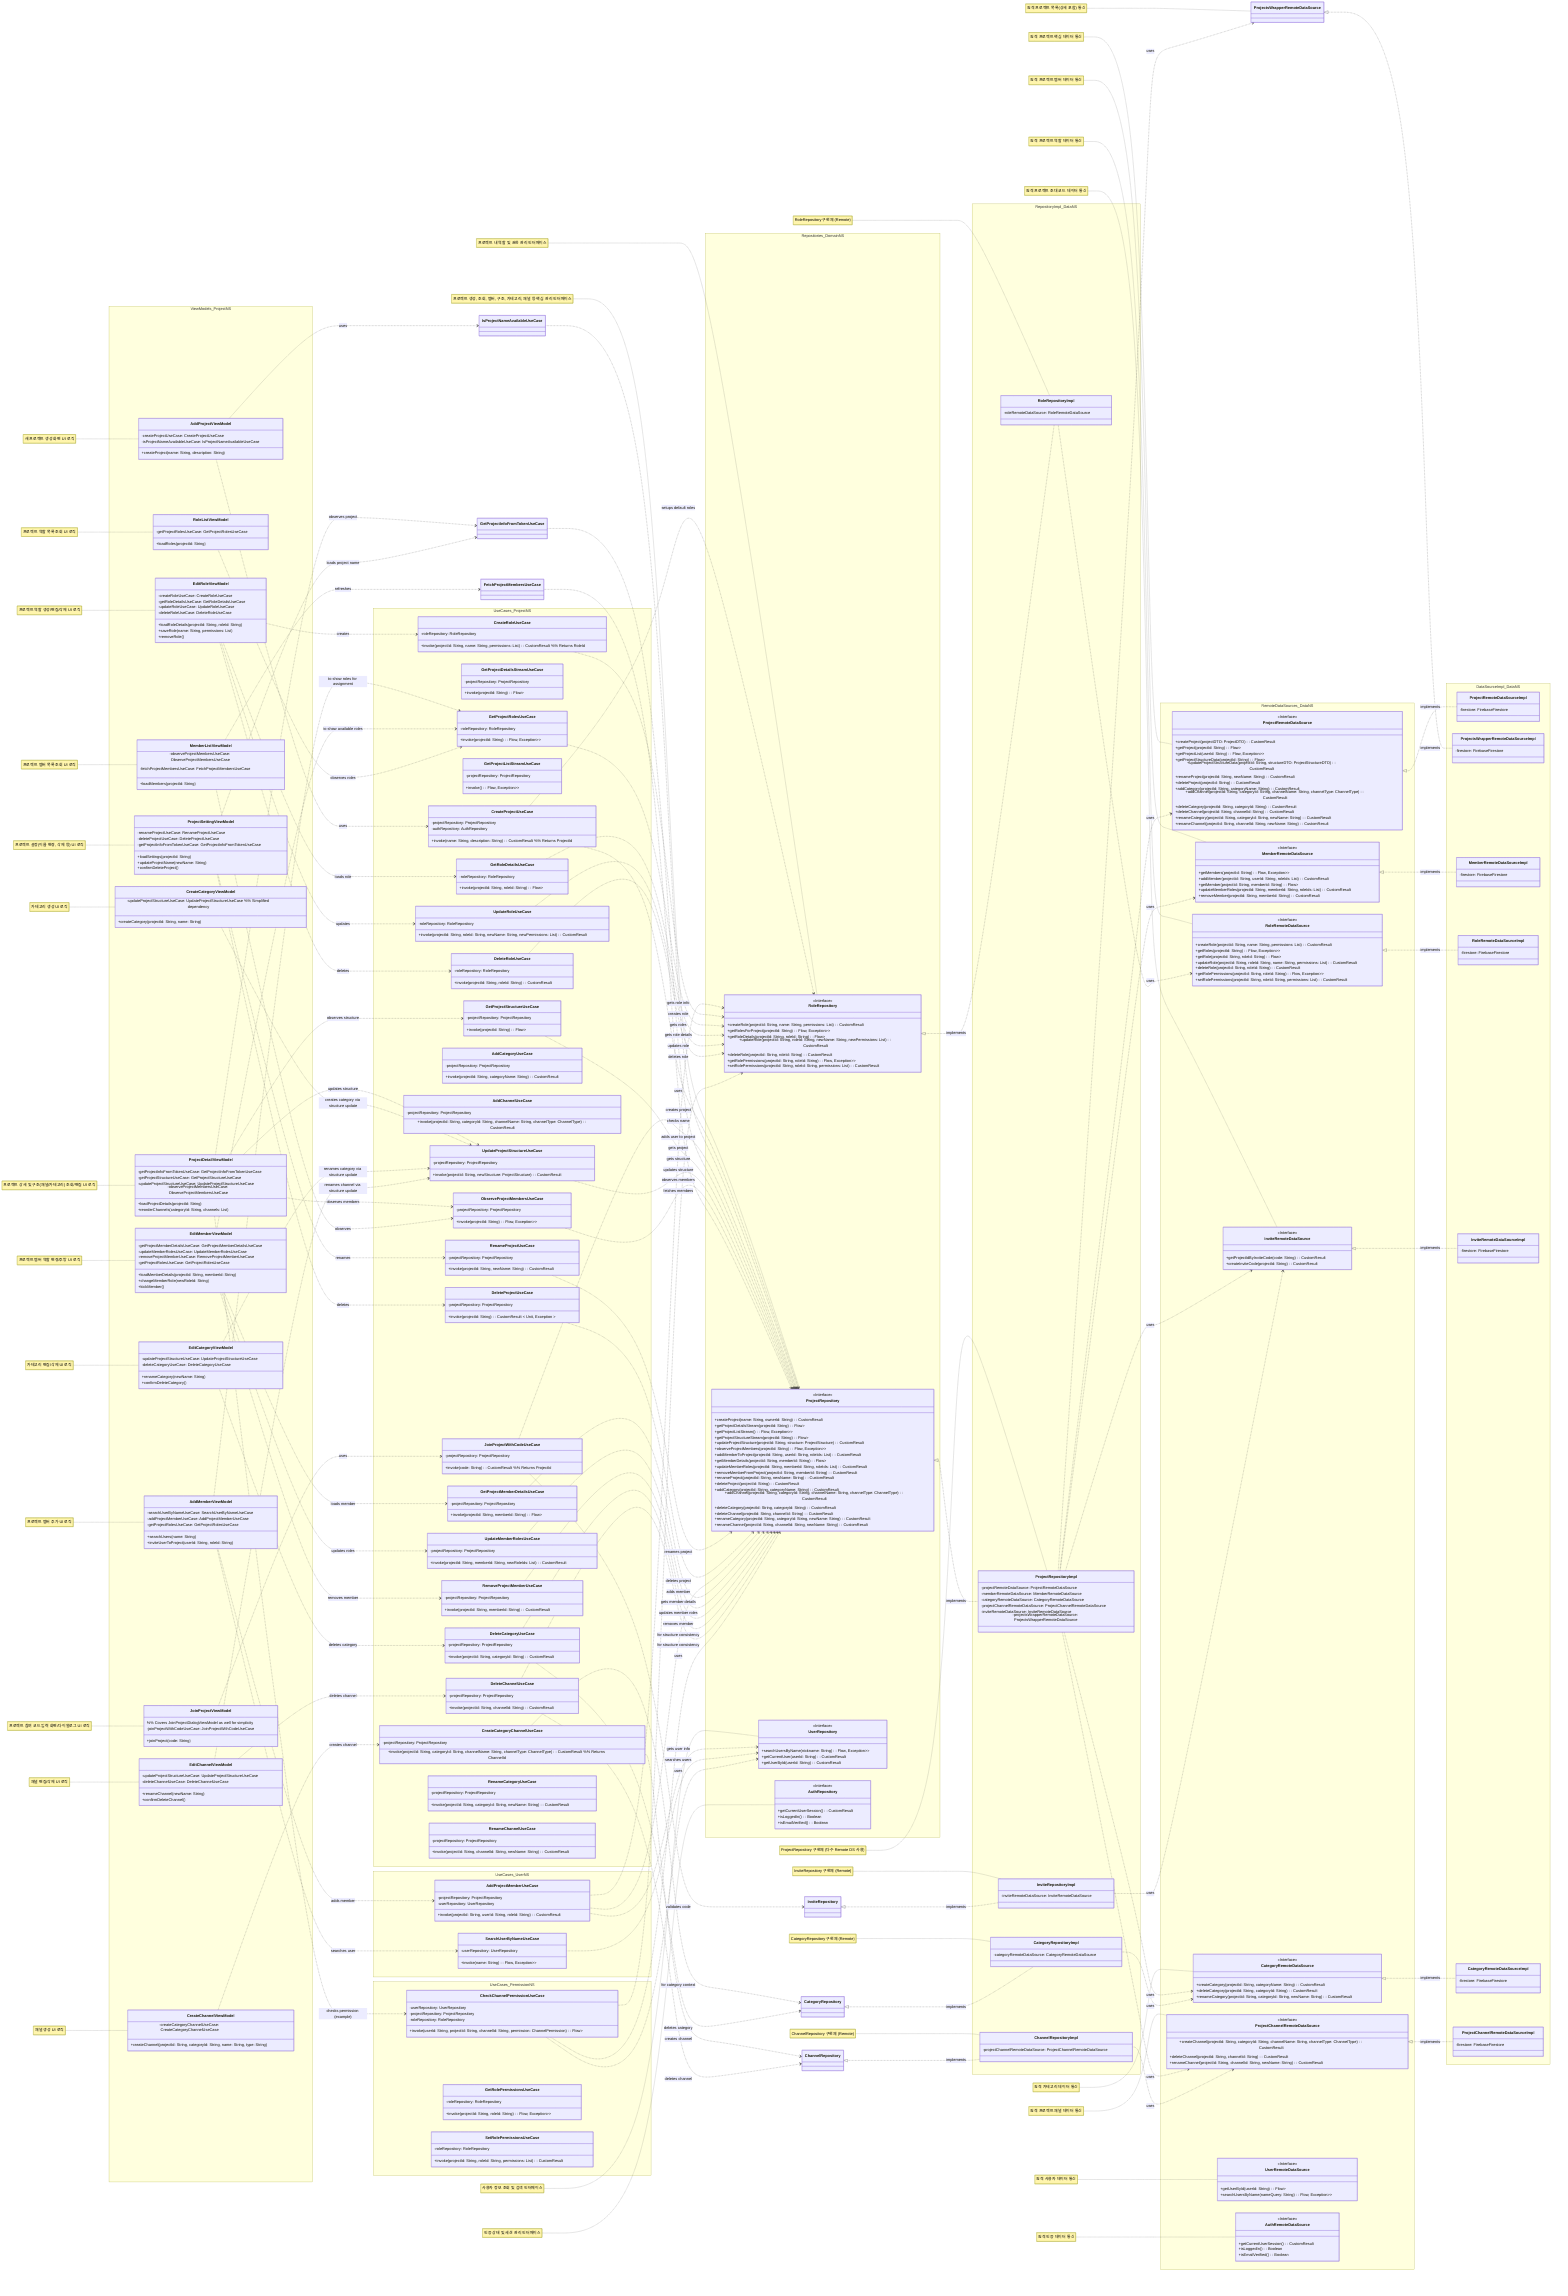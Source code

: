classDiagram
    title Project Feature Architecture
    %% Layered Architecture: Feature (ViewModels) -> Domain (UseCases, Repository Interfaces) -> Data (Repository Implementations, DataSources).
    %% Data Flow: External services (e.g., Firebase) are accessed by DataSource Implementations, which are abstracted by DataSource Interfaces.
    %% Repository Implementations use DataSource Interfaces and are abstracted by Repository Interfaces.
    %% UseCases consume Repository Interfaces for business logic. ViewModels use UseCases for UI state and interactions.
    %% UI (not shown) observes ViewModels.
    %% Data Models: DTOs (e.g., ProjectDTO) in Data layer, Domain Models (e.g., Project) in Domain/ViewModel layers.

    %% Feature Layer (ViewModels)
    subgraph Feature Layer - ViewModels
        direction LR
        namespace ViewModels_ProjectNS {
            class AddProjectViewModel {
                -createProjectUseCase: CreateProjectUseCase
                -isProjectNameAvailableUseCase: IsProjectNameAvailableUseCase
                +createProject(name: String, description: String)
            }
            class JoinProjectViewModel { %% Covers JoinProjectDialogViewModel as well for simplicity
                -joinProjectWithCodeUseCase: JoinProjectWithCodeUseCase
                +joinProject(code: String)
            }
            class ProjectDetailViewModel {
                -getProjectInfoFromTokenUseCase: GetProjectInfoFromTokenUseCase
                -getProjectStructureUseCase: GetProjectStructureUseCase
                -updateProjectStructureUseCase: UpdateProjectStructureUseCase
                -observeProjectMembersUseCase: ObserveProjectMembersUseCase
                +loadProjectDetails(projectId: String)
                +reorderChannels(categoryId: String, channels: List)
            }
            class ProjectSettingViewModel {
                -renameProjectUseCase: RenameProjectUseCase
                -deleteProjectUseCase: DeleteProjectUseCase
                -getProjectInfoFromTokenUseCase: GetProjectInfoFromTokenUseCase
                +loadSettings(projectId: String)
                +updateProjectName(newName: String)
                +confirmDeleteProject()
            }
            class MemberListViewModel {
                -observeProjectMembersUseCase: ObserveProjectMembersUseCase
                -fetchProjectMembersUseCase: FetchProjectMembersUseCase
                +loadMembers(projectId: String)
            }
            class AddMemberViewModel {
                -searchUserByNameUseCase: SearchUserByNameUseCase
                -addProjectMemberUseCase: AddProjectMemberUseCase
                -getProjectRolesUseCase: GetProjectRolesUseCase
                +searchUsers(name: String)
                +inviteUserToProject(userId: String, roleId: String)
            }
            class EditMemberViewModel {
                -getProjectMemberDetailsUseCase: GetProjectMemberDetailsUseCase
                -updateMemberRolesUseCase: UpdateMemberRolesUseCase
                -removeProjectMemberUseCase: RemoveProjectMemberUseCase
                -getProjectRolesUseCase: GetProjectRolesUseCase
                +loadMemberDetails(projectId: String, memberId: String)
                +changeMemberRole(newRoleId: String)
                +kickMember()
            }
            class RoleListViewModel {
                -getProjectRolesUseCase: GetProjectRolesUseCase
                +loadRoles(projectId: String)
            }
            class EditRoleViewModel {
                -createRoleUseCase: CreateRoleUseCase
                -getRoleDetailsUseCase: GetRoleDetailsUseCase
                -updateRoleUseCase: UpdateRoleUseCase
                -deleteRoleUseCase: DeleteRoleUseCase
                +loadRoleDetails(projectId: String, roleId: String)
                +saveRole(name: String, permissions: List)
                +removeRole()
            }
            class CreateCategoryViewModel {
                -updateProjectStructureUseCase: UpdateProjectStructureUseCase %% Simplified dependency
                +createCategory(projectId: String, name: String)
            }
            class CreateChannelViewModel {
                -createCategoryChannelUseCase: CreateCategoryChannelUseCase
                +createChannel(projectId: String, categoryId: String, name: String, type: String)
            }
            class EditCategoryViewModel{
                -updateProjectStructureUseCase: UpdateProjectStructureUseCase
                -deleteCategoryUseCase: DeleteCategoryUseCase
                +renameCategory(newName: String)
                +confirmDeleteCategory()
            }
            class EditChannelViewModel{
                -updateProjectStructureUseCase: UpdateProjectStructureUseCase
                -deleteChannelUseCase: DeleteChannelUseCase
                +renameChannel(newName: String)
                +confirmDeleteChannel()
            }
        }
    end
    note for AddProjectViewModel "새 프로젝트 생성 화면 UI 로직"
    note for JoinProjectViewModel "프로젝트 참여 코드 입력 화면/다이얼로그 UI 로직"
    note for ProjectDetailViewModel "프로젝트 상세 및 구조(채널/카테고리) 조회/편집 UI 로직"
    note for ProjectSettingViewModel "프로젝트 설정(이름 변경, 삭제 등) UI 로직"
    note for MemberListViewModel "프로젝트 멤버 목록 조회 UI 로직"
    note for AddMemberViewModel "프로젝트 멤버 추가 UI 로직"
    note for EditMemberViewModel "프로젝트 멤버 역할 변경/추방 UI 로직"
    note for RoleListViewModel "프로젝트 역할 목록 조회 UI 로직"
    note for EditRoleViewModel "프로젝트 역할 생성/편집/삭제 UI 로직"
    note for CreateCategoryViewModel "카테고리 생성 UI 로직"
    note for CreateChannelViewModel "채널 생성 UI 로직"
    note for EditCategoryViewModel "카테고리 편집/삭제 UI 로직"
    note for EditChannelViewModel "채널 편집/삭제 UI 로직"


    %% Domain Layer (UseCases & Repository Interfaces)
    subgraph Domain Layer
        direction LR
        namespace UseCases_ProjectNS {
            class CreateProjectUseCase {
                -projectRepository: ProjectRepository
                -authRepository: AuthRepository
                +invoke(name: String, description: String): CustomResult<String, Exception> %% Returns ProjectId
            }
            class GetProjectDetailsStreamUseCase {
                -projectRepository: ProjectRepository
                +invoke(projectId: String): Flow<CustomResult<Project, Exception>>
            }
            class JoinProjectWithCodeUseCase {
                -projectRepository: ProjectRepository
                +invoke(code: String): CustomResult<String, Exception> %% Returns ProjectId
            }
            class GetProjectListStreamUseCase {
                -projectRepository: ProjectRepository
                +invoke(): Flow<CustomResult<List<Project>, Exception>>
            }
            class GetProjectStructureUseCase {
                -projectRepository: ProjectRepository
                +invoke(projectId: String): Flow<CustomResult<ProjectStructure, Exception>>
            }
            class UpdateProjectStructureUseCase {
                -projectRepository: ProjectRepository
                +invoke(projectId: String, newStructure: ProjectStructure): CustomResult<Unit, Exception>
            }
            class ObserveProjectMembersUseCase {
                -projectRepository: ProjectRepository
                +invoke(projectId: String): Flow<CustomResult<List<ProjectMember>, Exception>>
            }
            class RenameProjectUseCase {
                -projectRepository: ProjectRepository
                +invoke(projectId: String, newName: String): CustomResult<Unit, Exception>
            }
            class DeleteProjectUseCase {
                -projectRepository: ProjectRepository
                +invoke(projectId: String): CustomResult < Unit, Exception >
            }
            class AddCategoryUseCase {
                -projectRepository: ProjectRepository
                +invoke(projectId: String, categoryName: String): CustomResult<String, Exception>
            }
            class AddChannelUseCase {
                -projectRepository: ProjectRepository
                +invoke(projectId: String, categoryId: String, channelName: String, channelType: ChannelType): CustomResult<String, Exception>
            }
            class GetProjectMemberDetailsUseCase {
                -projectRepository: ProjectRepository
                +invoke(projectId: String, memberId: String): Flow<CustomResult<ProjectMember, Exception>>
            }
            class UpdateMemberRolesUseCase {
                -projectRepository: ProjectRepository
                +invoke(projectId: String, memberId: String, newRoleIds: List<String>): CustomResult<Unit, Exception>
            }
            class RemoveProjectMemberUseCase {
                -projectRepository: ProjectRepository
                +invoke(projectId: String, memberId: String): CustomResult<Unit, Exception>
            }
            class CreateRoleUseCase {
                -roleRepository: RoleRepository
                +invoke(projectId: String, name: String, permissions: List<RolePermission>): CustomResult<String, Exception> %% Returns RoleId
            }
            class GetProjectRolesUseCase {
                -roleRepository: RoleRepository
                +invoke(projectId: String): Flow<CustomResult<List<Role>, Exception>>
            }
            class GetRoleDetailsUseCase {
                -roleRepository: RoleRepository
                +invoke(projectId: String, roleId: String): Flow<CustomResult<Role, Exception>>
            }
            class UpdateRoleUseCase {
                -roleRepository: RoleRepository
                +invoke(projectId: String, roleId: String, newName: String, newPermissions: List<RolePermission>): CustomResult<Unit, Exception>
            }
            class DeleteRoleUseCase {
                -roleRepository: RoleRepository
                +invoke(projectId: String, roleId: String): CustomResult<Unit, Exception>
            }
            class CreateCategoryChannelUseCase {
                -projectRepository: ProjectRepository
                +invoke(projectId: String, categoryId: String, channelName: String, channelType: ChannelType): CustomResult<String, Exception> %% Returns ChannelId
            }
            class DeleteCategoryUseCase {
                -projectRepository: ProjectRepository
                +invoke(projectId: String, categoryId: String): CustomResult<Unit, Exception>
            }
            class DeleteChannelUseCase {
                -projectRepository: ProjectRepository
                +invoke(projectId: String, channelId: String): CustomResult<Unit, Exception>
            }
            class RenameCategoryUseCase {
                -projectRepository: ProjectRepository
                +invoke(projectId: String, categoryId: String, newName: String): CustomResult<Unit, Exception>
            }
            class RenameChannelUseCase {
                -projectRepository: ProjectRepository
                +invoke(projectId: String, channelId: String, newName: String): CustomResult<Unit, Exception>
            }
        }

        namespace UseCases_UserNS { 
            class SearchUserByNameUseCase {
                -userRepository: UserRepository
                +invoke(name: String): Flow<CustomResult<List<User>, Exception>>
            }
            class AddProjectMemberUseCase {
                -projectRepository: ProjectRepository
                -userRepository: UserRepository
                +invoke(projectId: String, userId: String, roleId: String): CustomResult<Unit, Exception>
            }
        }
        %% Permission UseCases (if any specific to project, else handled by main use cases)
        namespace UseCases_PermissionNS {
            class CheckChannelPermissionUseCase {
                -userRepository: UserRepository
                -projectRepository: ProjectRepository
                -roleRepository: RoleRepository
                +invoke(userId: String, projectId: String, channelId: String, permission: ChannelPermission): Flow<CustomResult<Boolean, Exception>>
            }
            class GetRolePermissionsUseCase {
                -roleRepository: RoleRepository
                +invoke(projectId: String, roleId: String): Flow<CustomResult<List<RolePermission>, Exception>>
            }
            class SetRolePermissionsUseCase {
                -roleRepository: RoleRepository
                +invoke(projectId: String, roleId: String, permissions: List<RolePermission>): CustomResult<Unit, Exception>
            }
        }


        namespace Repositories_DomainNS {
            class ProjectRepository {
                <<Interface>>
                +createProject(name: String, ownerId: String): CustomResult<String, Exception>
                +getProjectDetailsStream(projectId: String): Flow<CustomResult<Project, Exception>>
                +getProjectListStream(): Flow<CustomResult<List<Project>, Exception>>
                +getProjectStructureStream(projectId: String): Flow<CustomResult<ProjectStructure, Exception>>
                +updateProjectStructure(projectId: String, structure: ProjectStructure): CustomResult<Unit, Exception>
                +observeProjectMembers(projectId: String): Flow<CustomResult<List<ProjectMember>, Exception>>
                +addMemberToProject(projectId: String, userId: String, roleIds: List<String>): CustomResult<Unit, Exception>
                +getMemberDetails(projectId: String, memberId: String): Flow<CustomResult<ProjectMember, Exception>>
                +updateMemberRoles(projectId: String, memberId: String, roleIds: List<String>): CustomResult<Unit, Exception>
                +removeMemberFromProject(projectId: String, memberId: String): CustomResult<Unit, Exception>
                +renameProject(projectId: String, newName: String): CustomResult<Unit, Exception>
                +deleteProject(projectId: String): CustomResult<Unit, Exception>
                +addCategory(projectId: String, categoryName: String): CustomResult<String, Exception>
                +addChannel(projectId: String, categoryId: String, channelName: String, channelType: ChannelType): CustomResult<String, Exception>
                +deleteCategory(projectId: String, categoryId: String): CustomResult<Unit, Exception>
                +deleteChannel(projectId: String, channelId: String): CustomResult<Unit, Exception>
                +renameCategory(projectId: String, categoryId: String, newName: String): CustomResult<Unit, Exception>
                +renameChannel(projectId: String, channelId: String, newName: String): CustomResult<Unit, Exception>
            }
            class RoleRepository {
                <<Interface>>
                +createRole(projectId: String, name: String, permissions: List<RolePermission>): CustomResult<String, Exception>
                +getRolesForProject(projectId: String): Flow<CustomResult<List<Role>, Exception>>
                +getRoleDetails(projectId: String, roleId: String): Flow<CustomResult<Role, Exception>>
                +updateRole(projectId: String, roleId: String, newName: String, newPermissions: List<RolePermission>): CustomResult<Unit, Exception>
                +deleteRole(projectId: String, roleId: String): CustomResult<Unit, Exception>
                +getRolePermissions(projectId: String, roleId: String): Flow<CustomResult<List<RolePermission>, Exception>>
                +setRolePermissions(projectId: String, roleId: String, permissions: List<RolePermission>): CustomResult<Unit, Exception>
            }
            class UserRepository {
                <<Interface>>
                +searchUsersByName(nickname: String): Flow<CustomResult<List<User>, Exception>>
                +getCurrentUser(userId: String): CustomResult<User, Exception>
                +getUserById(userId: String): CustomResult<User, Exception>
            }
            class AuthRepository {
                <<Interface>>
                +getCurrentUserSession(): CustomResult<UserSession, Exception>
                +isLoggedIn(): Boolean
                +isEmailVerified(): Boolean
            }
            %% UserRepository is defined in other features, assumed available
        }
        note for ProjectRepository "프로젝트 생성, 조회, 멤버, 구조, 카테고리, 채널 등 핵심 관리 인터페이스"
        note for RoleRepository "프로젝트 내 역할 및 권한 관리 인터페이스"
        note for UserRepository "사용자 정보 조회 및 검색 인터페이스"
        note for AuthRepository "인증 상태 및 세션 관리 인터페이스"
    end

    %% Data Layer
    subgraph Data Layer
        direction LR
        namespace RepositoryImpl_DataNS {
            class ProjectRepositoryImpl {
                -projectRemoteDataSource: ProjectRemoteDataSource
                -memberRemoteDataSource: MemberRemoteDataSource
                -categoryRemoteDataSource: CategoryRemoteDataSource
                -projectChannelRemoteDataSource: ProjectChannelRemoteDataSource
                -inviteRemoteDataSource: InviteRemoteDataSource
                -projectsWrapperRemoteDataSource: ProjectsWrapperRemoteDataSource
                %% Role operations might be delegated or use RoleRemoteDataSource directly if needed
            }
            class RoleRepositoryImpl {
                -roleRemoteDataSource: RoleRemoteDataSource
            }
            class InviteRepositoryImpl {
                -inviteRemoteDataSource: InviteRemoteDataSource
            }
            class CategoryRepositoryImpl {
                -categoryRemoteDataSource: CategoryRemoteDataSource
            }
            class ChannelRepositoryImpl {
                -projectChannelRemoteDataSource: ProjectChannelRemoteDataSource
            }
            %% UserRepositoryImpl is defined in other features
        }
        note for ProjectRepositoryImpl "ProjectRepository 구현체 (다수 Remote DS 사용)"
        note for RoleRepositoryImpl "RoleRepository 구현체 (Remote)"
        note for InviteRepositoryImpl "InviteRepository 구현체 (Remote)"
        note for CategoryRepositoryImpl "CategoryRepository 구현체 (Remote)"
        note for ChannelRepositoryImpl "ChannelRepository 구현체 (Remote)"

        namespace RemoteDataSources_DataNS {
            class ProjectRemoteDataSource {
                <<Interface>>
                +createProject(projectDTO: ProjectDTO): CustomResult<String, Exception>
                +getProject(projectId: String): Flow<CustomResult<ProjectDTO, Exception>>
                +getProjectList(userId: String): Flow<CustomResult<List<ProjectDTO>, Exception>>
                +getProjectStructureData(projectId: String): Flow<CustomResult<ProjectStructureDTO, Exception>>
                +updateProjectStructureData(projectId: String, structureDTO: ProjectStructureDTO): CustomResult<Unit, Exception>
                +renameProject(projectId: String, newName: String): CustomResult<Unit, Exception>
                +deleteProject(projectId: String): CustomResult<Unit, Exception>
                +addCategory(projectId: String, categoryName: String): CustomResult<String, Exception>
                +addChannel(projectId: String, categoryId: String, channelName: String, channelType: ChannelType): CustomResult<String, Exception>
                +deleteCategory(projectId: String, categoryId: String): CustomResult<Unit, Exception>
                +deleteChannel(projectId: String, channelId: String): CustomResult<Unit, Exception>
                +renameCategory(projectId: String, categoryId: String, newName: String): CustomResult<Unit, Exception>
                +renameChannel(projectId: String, channelId: String, newName: String): CustomResult<Unit, Exception>
            }
            class MemberRemoteDataSource {
                <<Interface>>
                +getMembers(projectId: String): Flow<CustomResult<List<MemberDTO>, Exception>>
                +addMember(projectId: String, userId: String, roleIds: List<String>): CustomResult<Unit, Exception>
                +getMember(projectId: String, memberId: String): Flow<CustomResult<MemberDTO, Exception>>
                +updateMemberRoles(projectId: String, memberId: String, roleIds: List<String>): CustomResult<Unit, Exception>
                +removeMember(projectId: String, memberId: String): CustomResult<Unit, Exception>
            }
            class RoleRemoteDataSource {
                <<Interface>>
                +createRole(projectId: String, name: String, permissions: List<RolePermission>): CustomResult<String, Exception>
                +getRoles(projectId: String): Flow<CustomResult<List<RoleDTO>, Exception>>
                +getRole(projectId: String, roleId: String): Flow<CustomResult<RoleDTO, Exception>>
                +updateRole(projectId: String, roleId: String, name: String, permissions: List<RolePermission>): CustomResult<Unit, Exception>
                +deleteRole(projectId: String, roleId: String): CustomResult<Unit, Exception>
                +getRolePermissions(projectId: String, roleId: String): Flow<CustomResult<List<RolePermission>, Exception>>
                +setRolePermissions(projectId: String, roleId: String, permissions: List<RolePermission>): CustomResult<Unit, Exception>
            }
            class InviteRemoteDataSource {
                <<Interface>>
                +getProjectIdByInviteCode(code: String): CustomResult<String, Exception>
                +createInviteCode(projectId: String): CustomResult<String, Exception>
            }
            class CategoryRemoteDataSource {
                <<Interface>>
                +createCategory(projectId: String, categoryName: String): CustomResult<String, Exception>
                +deleteCategory(projectId: String, categoryId: String): CustomResult<Unit, Exception>
                +renameCategory(projectId: String, categoryId: String, newName: String): CustomResult<Unit, Exception>
            }
            class ProjectChannelRemoteDataSource {
                <<Interface>>
                +createChannel(projectId: String, categoryId: String, channelName: String, channelType: ChannelType): CustomResult<String, Exception>
                +deleteChannel(projectId: String, channelId: String): CustomResult<Unit, Exception>
                +renameChannel(projectId: String, channelId: String, newName: String): CustomResult<Unit, Exception>
            }
            class UserRemoteDataSource {
                <<Interface>>
                +getUserById(userId: String): Flow<CustomResult<UserDTO, Exception>>
                +searchUsersByName(nameQuery: String): Flow<CustomResult<List<UserDTO>, Exception>>
            }
            class AuthRemoteDataSource {
                <<Interface>>
                +getCurrentUserSession(): CustomResult<UserSessionDTO, Exception>
                +isLoggedIn(): Boolean
                +isEmailVerified(): Boolean
            }
        }
        note for ProjectRemoteDataSource "원격 프로젝트 핵심 데이터 통신"
        note for ProjectsWrapperRemoteDataSource "원격 프로젝트 목록(상세 포함) 통신"
        note for MemberRemoteDataSource "원격 프로젝트 멤버 데이터 통신"
        note for RoleRemoteDataSource "원격 프로젝트 역할 데이터 통신"
        note for InviteRemoteDataSource "원격 프로젝트 초대 코드 데이터 통신"
        note for CategoryRemoteDataSource "원격 카테고리 데이터 통신"
        note for ProjectChannelRemoteDataSource "원격 프로젝트 채널 데이터 통신"
        note for UserRemoteDataSource "원격 사용자 데이터 통신"
        note for AuthRemoteDataSource "원격 인증 데이터 통신"

        namespace DataSourceImpl_DataNS {
            class ProjectRemoteDataSourceImpl { -firestore: FirebaseFirestore }
            class ProjectsWrapperRemoteDataSourceImpl { -firestore: FirebaseFirestore }
            class MemberRemoteDataSourceImpl { -firestore: FirebaseFirestore }
            class RoleRemoteDataSourceImpl { -firestore: FirebaseFirestore }
            class InviteRemoteDataSourceImpl { -firestore: FirebaseFirestore }
            class CategoryRemoteDataSourceImpl { -firestore: FirebaseFirestore }
            class ProjectChannelRemoteDataSourceImpl { -firestore: FirebaseFirestore }
            %% UserRemoteDataSourceImpl is defined in other features
        }
    end

    %% ===== Relationships =====
    %% ViewModel -> UseCase
    AddProjectViewModel ..> CreateProjectUseCase : uses
    AddProjectViewModel ..> IsProjectNameAvailableUseCase : uses
    JoinProjectViewModel ..> JoinProjectWithCodeUseCase : uses
    ProjectDetailViewModel ..> GetProjectInfoFromTokenUseCase : observes project
    ProjectDetailViewModel ..> GetProjectStructureUseCase : observes structure
    ProjectDetailViewModel ..> UpdateProjectStructureUseCase : updates structure
    ProjectDetailViewModel ..> ObserveProjectMembersUseCase : observes members
    ProjectSettingViewModel ..> GetProjectInfoFromTokenUseCase : loads project name
    ProjectSettingViewModel ..> RenameProjectUseCase : renames
    ProjectSettingViewModel ..> DeleteProjectUseCase : deletes
    MemberListViewModel ..> ObserveProjectMembersUseCase : observes
    MemberListViewModel ..> FetchProjectMembersUseCase : refreshes
    AddMemberViewModel ..> SearchUserByNameUseCase : searches user
    AddMemberViewModel ..> AddProjectMemberUseCase : adds member
    AddMemberViewModel ..> GetProjectRolesUseCase : to show roles for assignment
    EditMemberViewModel ..> GetProjectMemberDetailsUseCase : loads member
    EditMemberViewModel ..> UpdateMemberRolesUseCase : updates roles
    EditMemberViewModel ..> RemoveProjectMemberUseCase : removes member
    EditMemberViewModel ..> GetProjectRolesUseCase : to show available roles
    RoleListViewModel ..> GetProjectRolesUseCase : observes roles
    EditRoleViewModel ..> CreateRoleUseCase : creates
    EditRoleViewModel ..> GetRoleDetailsUseCase : loads role
    EditRoleViewModel ..> UpdateRoleUseCase : updates
    EditRoleViewModel ..> DeleteRoleUseCase : deletes
    CreateCategoryViewModel ..> UpdateProjectStructureUseCase : creates category via structure update
    CreateChannelViewModel ..> CreateCategoryChannelUseCase : creates channel
    EditCategoryViewModel ..> UpdateProjectStructureUseCase : renames category via structure update
    EditCategoryViewModel ..> DeleteCategoryUseCase : deletes category
    EditChannelViewModel ..> UpdateProjectStructureUseCase : renames channel via structure update
    EditChannelViewModel ..> DeleteChannelUseCase : deletes channel
    ProjectDetailViewModel ..> CheckChannelPermissionUseCase : checks permission (example)

    %% UseCase -> Repository Interface
    CreateProjectUseCase ..> ProjectRepository : creates project
    CreateProjectUseCase ..> RoleRepository : setups default roles
    IsProjectNameAvailableUseCase ..> ProjectRepository : checks name
    JoinProjectWithCodeUseCase ..> InviteRepository : validates code
    JoinProjectWithCodeUseCase ..> ProjectRepository : adds user to project
    GetProjectInfoFromTokenUseCase ..> ProjectRepository : gets project
    GetProjectStructureUseCase ..> ProjectRepository : gets structure
    %% GetProjectStructureUseCase may also directly use CategoryRepository, ChannelRepository if not through ProjectRepository
    UpdateProjectStructureUseCase ..> ProjectRepository : updates structure
    %% UpdateProjectStructureUseCase may also directly use CategoryRepository, ChannelRepository
    ObserveProjectMembersUseCase ..> ProjectRepository : observes members
    FetchProjectMembersUseCase ..> ProjectRepository : fetches members
    RenameProjectUseCase ..> ProjectRepository : renames project
    DeleteProjectUseCase ..> ProjectRepository : deletes project
    AddProjectMemberUseCase ..> ProjectRepository : adds member
    AddProjectMemberUseCase ..> UserRepository : gets user info
    AddProjectMemberUseCase ..> RoleRepository : gets role info
    GetProjectMemberDetailsUseCase ..> ProjectRepository : gets member details
    UpdateMemberRolesUseCase ..> ProjectRepository : updates member roles
    RemoveProjectMemberUseCase ..> ProjectRepository : removes member
    CreateRoleUseCase ..> RoleRepository : creates role
    GetProjectRolesUseCase ..> RoleRepository : gets roles
    GetRoleDetailsUseCase ..> RoleRepository : gets role details
    UpdateRoleUseCase ..> RoleRepository : updates role
    DeleteRoleUseCase ..> RoleRepository : deletes role
    CreateCategoryChannelUseCase ..> ChannelRepository : creates channel
    CreateCategoryChannelUseCase ..> CategoryRepository : for category context
    DeleteCategoryUseCase ..> CategoryRepository : deletes category
    DeleteCategoryUseCase ..> ProjectRepository : for structure consistency
    DeleteChannelUseCase ..> ChannelRepository : deletes channel
    DeleteChannelUseCase ..> ProjectRepository : for structure consistency
    SearchUserByNameUseCase ..> UserRepository : searches users
    CheckChannelPermissionUseCase ..> UserRepository : uses
    CheckChannelPermissionUseCase ..> ProjectRepository : uses
    CheckChannelPermissionUseCase ..> RoleRepository : uses


    %% Repository Implementation -> Repository Interface
    ProjectRepository <|.. ProjectRepositoryImpl : implements
    RoleRepository <|.. RoleRepositoryImpl : implements
    InviteRepository <|.. InviteRepositoryImpl : implements
    CategoryRepository <|.. CategoryRepositoryImpl : implements
    ChannelRepository <|.. ChannelRepositoryImpl : implements
    %% UserRepository <|.. UserRepositoryImpl (defined in other features)

    %% Repository Implementation -> DataSource Interface (Remote Only)
    ProjectRepositoryImpl ..> ProjectRemoteDataSource : uses
    ProjectRepositoryImpl ..> ProjectsWrapperRemoteDataSource : uses
    ProjectRepositoryImpl ..> MemberRemoteDataSource : uses
    ProjectRepositoryImpl ..> CategoryRemoteDataSource : uses
    ProjectRepositoryImpl ..> ProjectChannelRemoteDataSource : uses
    ProjectRepositoryImpl ..> InviteRemoteDataSource : uses
    %% ProjectRepositoryImpl also uses RoleRemoteDataSource indirectly via RoleRepository, or directly
    RoleRepositoryImpl ..> RoleRemoteDataSource : uses
    InviteRepositoryImpl ..> InviteRemoteDataSource : uses
    CategoryRepositoryImpl ..> CategoryRemoteDataSource : uses
    ChannelRepositoryImpl ..> ProjectChannelRemoteDataSource : uses
    %% UserRepositoryImpl ..> UserRemoteDataSource (defined in other features)


    %% DataSource Implementation -> DataSource Interface
    ProjectRemoteDataSource <|.. ProjectRemoteDataSourceImpl : implements
    ProjectsWrapperRemoteDataSource <|.. ProjectsWrapperRemoteDataSourceImpl : implements
    MemberRemoteDataSource <|.. MemberRemoteDataSourceImpl : implements
    RoleRemoteDataSource <|.. RoleRemoteDataSourceImpl : implements
    InviteRemoteDataSource <|.. InviteRemoteDataSourceImpl : implements
    CategoryRemoteDataSource <|.. CategoryRemoteDataSourceImpl : implements
    ProjectChannelRemoteDataSource <|.. ProjectChannelRemoteDataSourceImpl : implements
    %% UserRemoteDataSource <|.. UserRemoteDataSourceImpl (defined in other features)